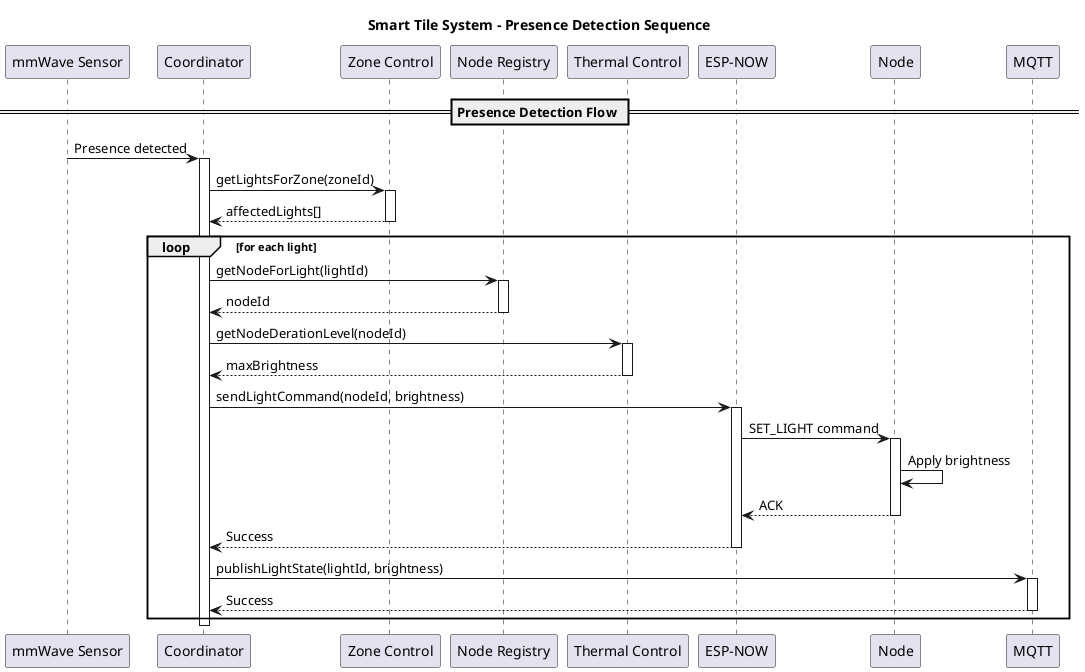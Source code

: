 @startuml Presence Detection
title Smart Tile System - Presence Detection Sequence

participant "mmWave Sensor" as mmwave
participant "Coordinator" as coord
participant "Zone Control" as zones
participant "Node Registry" as registry
participant "Thermal Control" as thermal
participant "ESP-NOW" as espnow
participant "Node" as node
participant "MQTT" as mqtt

== Presence Detection Flow ==
mmwave -> coord: Presence detected
activate coord

coord -> zones: getLightsForZone(zoneId)
activate zones
zones --> coord: affectedLights[]
deactivate zones

loop for each light
    coord -> registry: getNodeForLight(lightId)
    activate registry
    registry --> coord: nodeId
    deactivate registry
    
    coord -> thermal: getNodeDerationLevel(nodeId)
    activate thermal
    thermal --> coord: maxBrightness
    deactivate thermal
    
    coord -> espnow: sendLightCommand(nodeId, brightness)
    activate espnow
    espnow -> node: SET_LIGHT command
    activate node
    node -> node: Apply brightness
    node --> espnow: ACK
    deactivate node
    espnow --> coord: Success
    deactivate espnow
    
    coord -> mqtt: publishLightState(lightId, brightness)
    activate mqtt
    mqtt --> coord: Success
    deactivate mqtt
end

deactivate coord

@enduml
